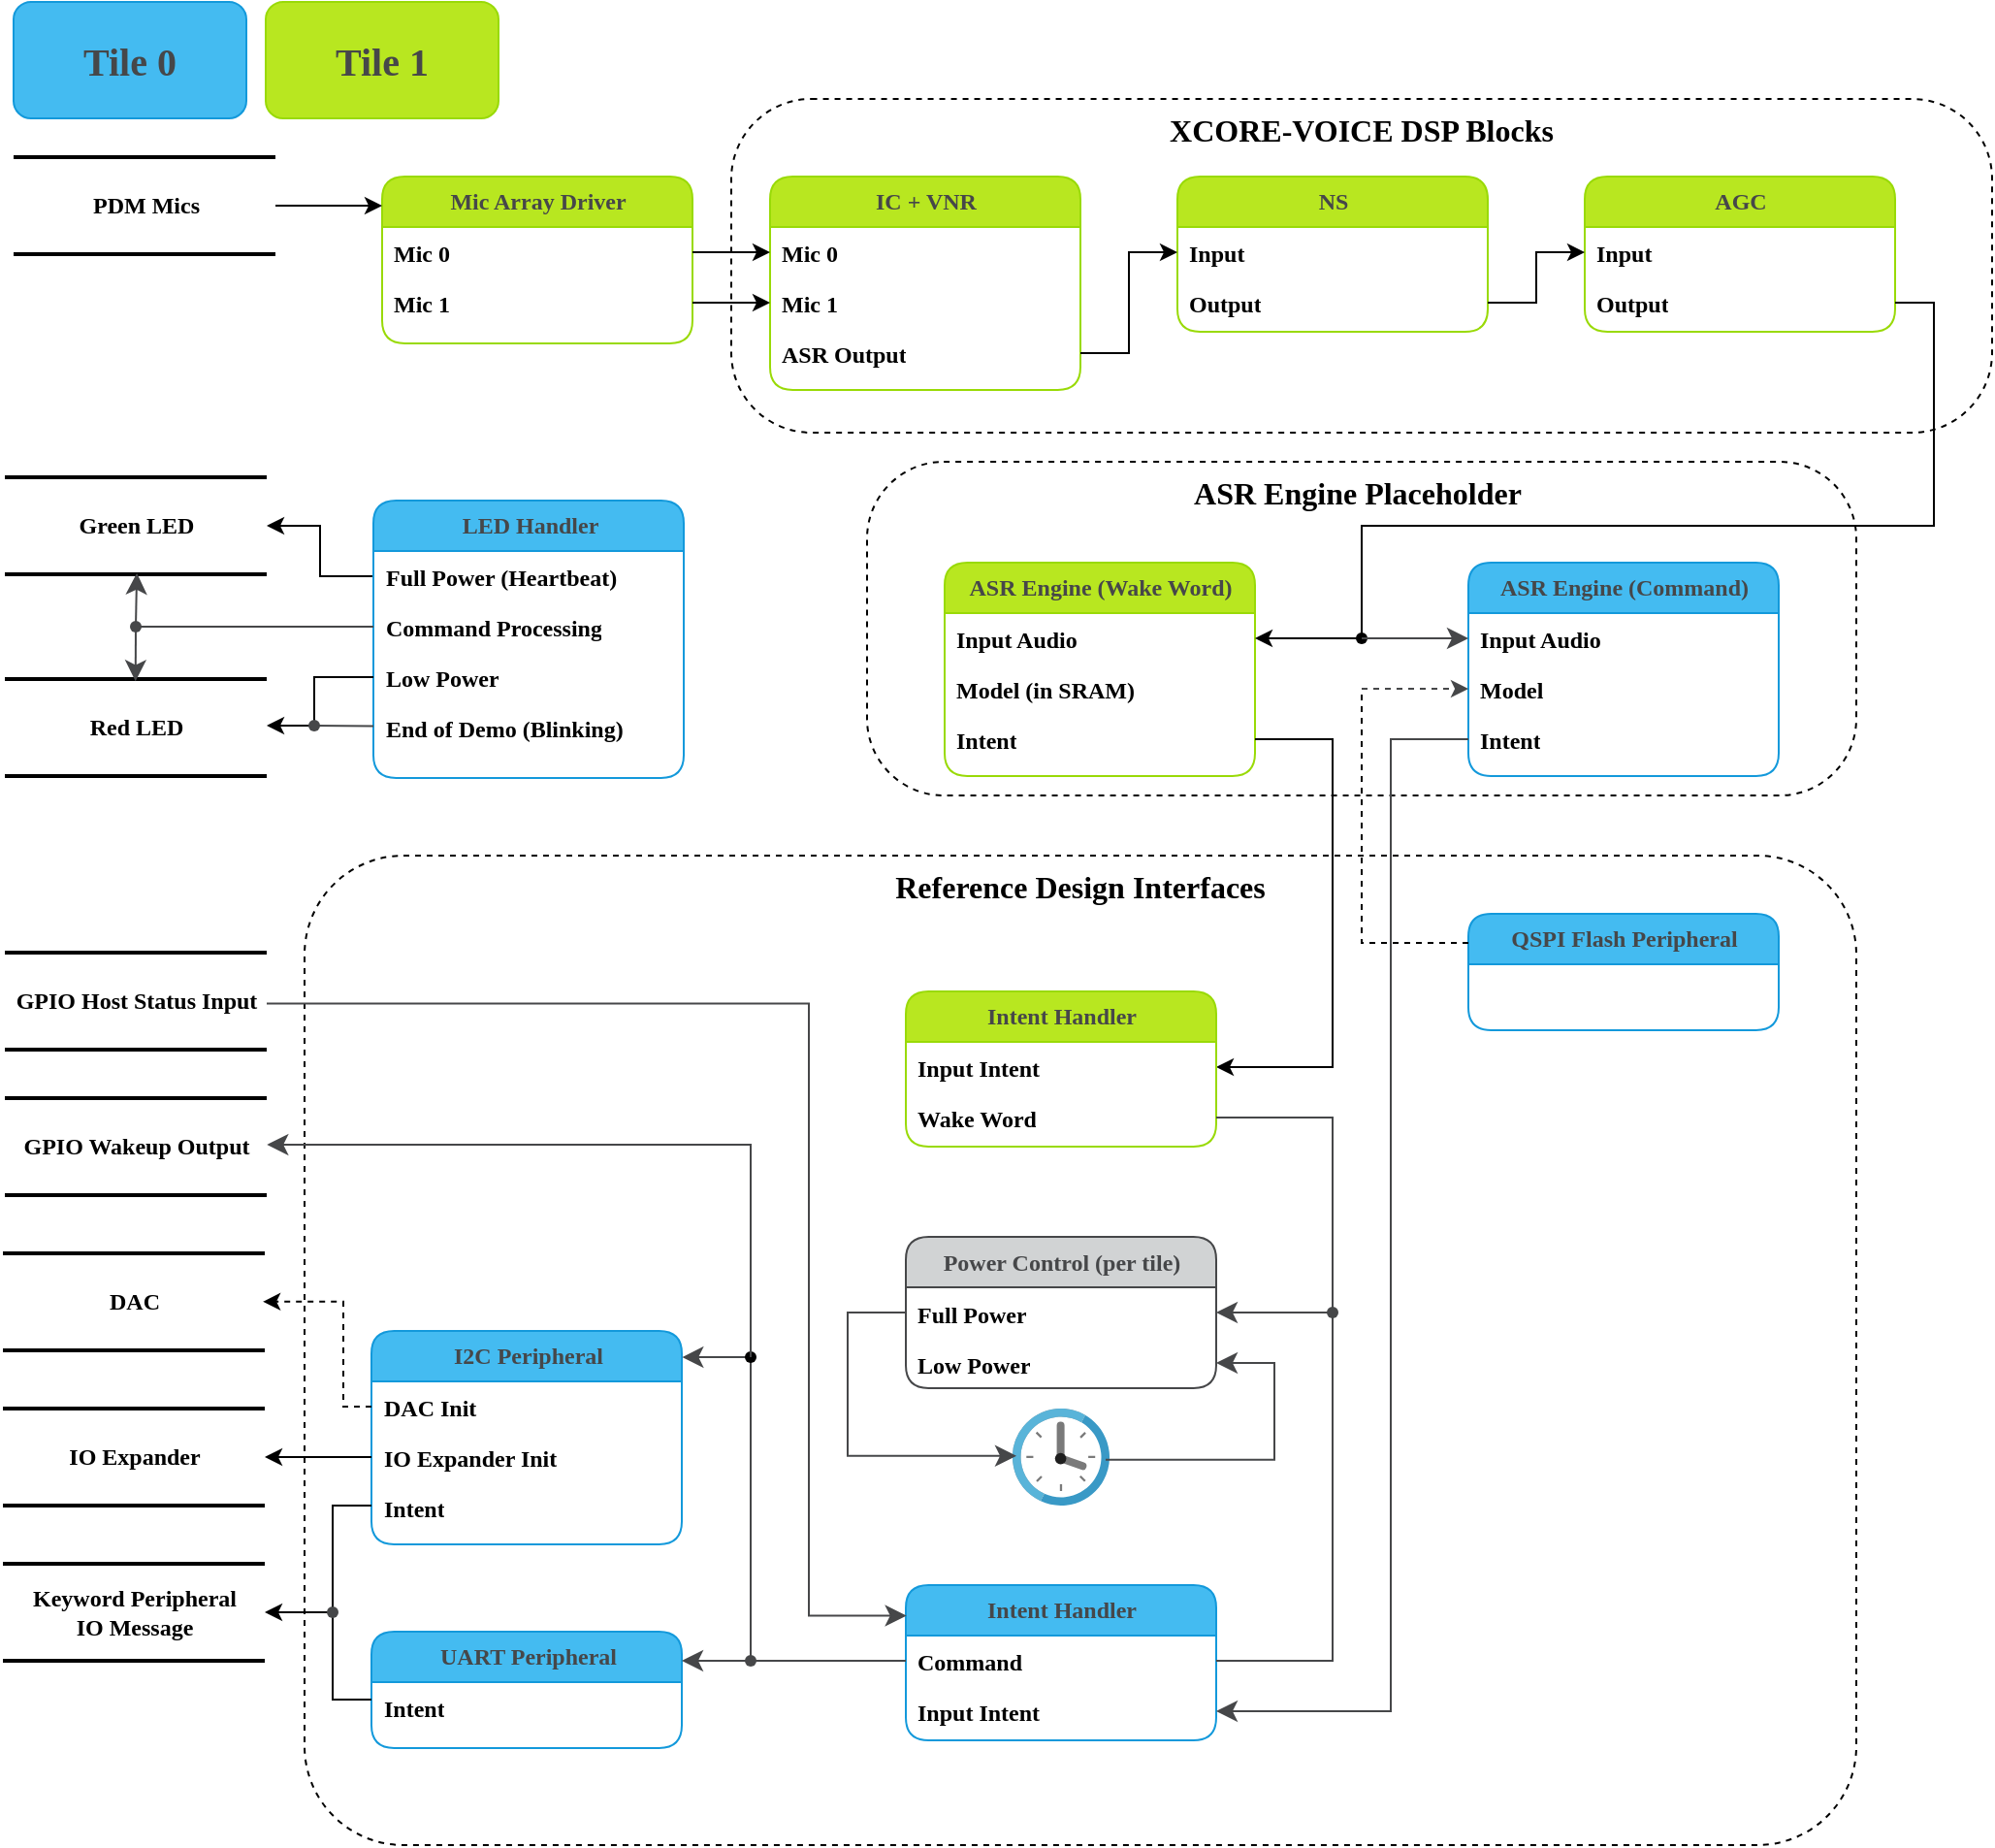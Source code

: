 <mxfile>
    <diagram name="Page-1" id="5d7acffa-a066-3a61-03fe-96351882024d">
        <mxGraphModel dx="2195" dy="709" grid="1" gridSize="10" guides="1" tooltips="1" connect="1" arrows="1" fold="1" page="1" pageScale="1" pageWidth="1100" pageHeight="850" background="#ffffff" math="0" shadow="0">
            <root>
                <mxCell id="0"/>
                <mxCell id="1" parent="0"/>
                <mxCell id="t5zFvqTxYrGrfH3YHS5j-99" value="Reference Design Interfaces" style="rounded=1;arcSize=10;whiteSpace=wrap;html=1;align=center;dashed=1;horizontal=1;verticalAlign=top;fontSize=16;fontFamily=Arial Nova Light;fontStyle=1" parent="1" vertex="1">
                    <mxGeometry x="210" y="450" width="800" height="510" as="geometry"/>
                </mxCell>
                <mxCell id="t5zFvqTxYrGrfH3YHS5j-69" value="ASR Engine Placeholder&amp;nbsp;" style="rounded=1;arcSize=23;whiteSpace=wrap;html=1;align=center;dashed=1;horizontal=1;verticalAlign=top;fontSize=16;fontFamily=Arial Nova Light;fontStyle=1" parent="1" vertex="1">
                    <mxGeometry x="500" y="247" width="510" height="172" as="geometry"/>
                </mxCell>
                <mxCell id="t5zFvqTxYrGrfH3YHS5j-65" value="XCORE-VOICE DSP Blocks" style="rounded=1;arcSize=24;whiteSpace=wrap;html=1;align=center;dashed=1;horizontal=1;verticalAlign=top;fontSize=16;fontFamily=Arial Nova Light;fontStyle=1" parent="1" vertex="1">
                    <mxGeometry x="430" y="60" width="650" height="172" as="geometry"/>
                </mxCell>
                <mxCell id="21ea969265ad0168-6" value="IC + VNR" style="swimlane;html=1;fontStyle=1;childLayout=stackLayout;horizontal=1;startSize=26;fillColor=#B8E720;horizontalStack=0;resizeParent=1;resizeLast=0;collapsible=1;marginBottom=0;swimlaneFillColor=#ffffff;align=center;rounded=1;shadow=0;comic=0;labelBackgroundColor=none;strokeWidth=1;fontFamily=Arial Nova Light;fontSize=12;strokeColor=#99DA07;fontColor=#464749;" parent="1" vertex="1">
                    <mxGeometry x="450" y="100" width="160" height="110" as="geometry"/>
                </mxCell>
                <mxCell id="21ea969265ad0168-7" value="Mic 0" style="text;html=1;strokeColor=none;fillColor=none;spacingLeft=4;spacingRight=4;whiteSpace=wrap;overflow=hidden;rotatable=0;points=[[0,0.5],[1,0.5]];portConstraint=eastwest;fontFamily=Arial Nova Light;fontStyle=1" parent="21ea969265ad0168-6" vertex="1">
                    <mxGeometry y="26" width="160" height="26" as="geometry"/>
                </mxCell>
                <mxCell id="21ea969265ad0168-8" value="Mic 1" style="text;html=1;strokeColor=none;fillColor=none;spacingLeft=4;spacingRight=4;whiteSpace=wrap;overflow=hidden;rotatable=0;points=[[0,0.5],[1,0.5]];portConstraint=eastwest;fontFamily=Arial Nova Light;fontStyle=1" parent="21ea969265ad0168-6" vertex="1">
                    <mxGeometry y="52" width="160" height="26" as="geometry"/>
                </mxCell>
                <mxCell id="21ea969265ad0168-9" value="ASR Output" style="text;html=1;strokeColor=none;fillColor=none;spacingLeft=4;spacingRight=4;whiteSpace=wrap;overflow=hidden;rotatable=0;points=[[0,0.5],[1,0.5]];portConstraint=eastwest;fontFamily=Arial Nova Light;fontStyle=1" parent="21ea969265ad0168-6" vertex="1">
                    <mxGeometry y="78" width="160" height="26" as="geometry"/>
                </mxCell>
                <mxCell id="21ea969265ad0168-10" value="Mic Array Driver" style="swimlane;html=1;fontStyle=1;childLayout=stackLayout;horizontal=1;startSize=26;fillColor=#B8E720;horizontalStack=0;resizeParent=1;resizeLast=0;collapsible=1;marginBottom=0;swimlaneFillColor=#ffffff;align=center;rounded=1;shadow=0;comic=0;labelBackgroundColor=none;strokeWidth=1;fontFamily=Arial Nova Light;fontSize=12;strokeColor=#99DA07;fontColor=#464749;" parent="1" vertex="1">
                    <mxGeometry x="250" y="100" width="160" height="86" as="geometry"/>
                </mxCell>
                <mxCell id="21ea969265ad0168-11" value="Mic 0" style="text;html=1;strokeColor=none;fillColor=none;spacingLeft=4;spacingRight=4;whiteSpace=wrap;overflow=hidden;rotatable=0;points=[[0,0.5],[1,0.5]];portConstraint=eastwest;fontFamily=Arial Nova Light;fontStyle=1" parent="21ea969265ad0168-10" vertex="1">
                    <mxGeometry y="26" width="160" height="26" as="geometry"/>
                </mxCell>
                <mxCell id="t5zFvqTxYrGrfH3YHS5j-6" value="Mic 1" style="text;html=1;strokeColor=none;fillColor=none;spacingLeft=4;spacingRight=4;whiteSpace=wrap;overflow=hidden;rotatable=0;points=[[0,0.5],[1,0.5]];portConstraint=eastwest;fontFamily=Arial Nova Light;fontStyle=1" parent="21ea969265ad0168-10" vertex="1">
                    <mxGeometry y="52" width="160" height="26" as="geometry"/>
                </mxCell>
                <mxCell id="t5zFvqTxYrGrfH3YHS5j-15" value="" style="edgeStyle=orthogonalEdgeStyle;rounded=0;orthogonalLoop=1;jettySize=auto;html=1;fontFamily=Arial Nova Light;fontStyle=1" parent="1" source="t5zFvqTxYrGrfH3YHS5j-8" edge="1">
                    <mxGeometry relative="1" as="geometry">
                        <mxPoint x="250" y="115" as="targetPoint"/>
                    </mxGeometry>
                </mxCell>
                <mxCell id="t5zFvqTxYrGrfH3YHS5j-8" value="PDM Mics" style="html=1;rounded=0;shadow=0;comic=0;labelBackgroundColor=none;strokeWidth=2;fontFamily=Arial Nova Light;fontSize=12;align=center;shape=mxgraph.ios7ui.horLines;fontStyle=1" parent="1" vertex="1">
                    <mxGeometry x="60" y="90" width="135" height="50" as="geometry"/>
                </mxCell>
                <mxCell id="t5zFvqTxYrGrfH3YHS5j-16" value="NS" style="swimlane;html=1;fontStyle=1;childLayout=stackLayout;horizontal=1;startSize=26;fillColor=#B8E720;horizontalStack=0;resizeParent=1;resizeLast=0;collapsible=1;marginBottom=0;swimlaneFillColor=#ffffff;align=center;rounded=1;shadow=0;comic=0;labelBackgroundColor=none;strokeWidth=1;fontFamily=Arial Nova Light;fontSize=12;strokeColor=#99DA07;fontColor=#464749;" parent="1" vertex="1">
                    <mxGeometry x="660" y="100" width="160" height="80" as="geometry"/>
                </mxCell>
                <mxCell id="t5zFvqTxYrGrfH3YHS5j-17" value="Input" style="text;html=1;strokeColor=none;fillColor=none;spacingLeft=4;spacingRight=4;whiteSpace=wrap;overflow=hidden;rotatable=0;points=[[0,0.5],[1,0.5]];portConstraint=eastwest;fontFamily=Arial Nova Light;fontStyle=1" parent="t5zFvqTxYrGrfH3YHS5j-16" vertex="1">
                    <mxGeometry y="26" width="160" height="26" as="geometry"/>
                </mxCell>
                <mxCell id="t5zFvqTxYrGrfH3YHS5j-18" value="Output" style="text;html=1;strokeColor=none;fillColor=none;spacingLeft=4;spacingRight=4;whiteSpace=wrap;overflow=hidden;rotatable=0;points=[[0,0.5],[1,0.5]];portConstraint=eastwest;fontFamily=Arial Nova Light;fontStyle=1" parent="t5zFvqTxYrGrfH3YHS5j-16" vertex="1">
                    <mxGeometry y="52" width="160" height="26" as="geometry"/>
                </mxCell>
                <mxCell id="t5zFvqTxYrGrfH3YHS5j-20" value="AGC" style="swimlane;html=1;fontStyle=1;childLayout=stackLayout;horizontal=1;startSize=26;fillColor=#B8E720;horizontalStack=0;resizeParent=1;resizeLast=0;collapsible=1;marginBottom=0;swimlaneFillColor=#ffffff;align=center;rounded=1;shadow=0;comic=0;labelBackgroundColor=none;strokeWidth=1;fontFamily=Arial Nova Light;fontSize=12;strokeColor=#99DA07;fontColor=#464749;" parent="1" vertex="1">
                    <mxGeometry x="870" y="100" width="160" height="80" as="geometry"/>
                </mxCell>
                <mxCell id="t5zFvqTxYrGrfH3YHS5j-21" value="Input" style="text;html=1;strokeColor=none;fillColor=none;spacingLeft=4;spacingRight=4;whiteSpace=wrap;overflow=hidden;rotatable=0;points=[[0,0.5],[1,0.5]];portConstraint=eastwest;fontFamily=Arial Nova Light;fontStyle=1" parent="t5zFvqTxYrGrfH3YHS5j-20" vertex="1">
                    <mxGeometry y="26" width="160" height="26" as="geometry"/>
                </mxCell>
                <mxCell id="t5zFvqTxYrGrfH3YHS5j-22" value="Output" style="text;html=1;strokeColor=none;fillColor=none;spacingLeft=4;spacingRight=4;whiteSpace=wrap;overflow=hidden;rotatable=0;points=[[0,0.5],[1,0.5]];portConstraint=eastwest;fontFamily=Arial Nova Light;fontStyle=1" parent="t5zFvqTxYrGrfH3YHS5j-20" vertex="1">
                    <mxGeometry y="52" width="160" height="26" as="geometry"/>
                </mxCell>
                <mxCell id="t5zFvqTxYrGrfH3YHS5j-23" value="ASR Engine (Wake Word)" style="swimlane;html=1;fontStyle=1;childLayout=stackLayout;horizontal=1;startSize=26;fillColor=#B8E720;horizontalStack=0;resizeParent=1;resizeLast=0;collapsible=1;marginBottom=0;swimlaneFillColor=#ffffff;align=center;rounded=1;shadow=0;comic=0;labelBackgroundColor=none;strokeWidth=1;fontFamily=Arial Nova Light;fontSize=12;strokeColor=#99DA07;fontColor=#464749;" parent="1" vertex="1">
                    <mxGeometry x="540" y="299" width="160" height="110" as="geometry"/>
                </mxCell>
                <mxCell id="t5zFvqTxYrGrfH3YHS5j-24" value="Input Audio" style="text;html=1;strokeColor=none;fillColor=none;spacingLeft=4;spacingRight=4;whiteSpace=wrap;overflow=hidden;rotatable=0;points=[[0,0.5],[1,0.5]];portConstraint=eastwest;fontFamily=Arial Nova Light;fontStyle=1" parent="t5zFvqTxYrGrfH3YHS5j-23" vertex="1">
                    <mxGeometry y="26" width="160" height="26" as="geometry"/>
                </mxCell>
                <mxCell id="t5zFvqTxYrGrfH3YHS5j-25" value="Model (in SRAM)" style="text;html=1;strokeColor=none;fillColor=none;spacingLeft=4;spacingRight=4;whiteSpace=wrap;overflow=hidden;rotatable=0;points=[[0,0.5],[1,0.5]];portConstraint=eastwest;fontFamily=Arial Nova Light;fontStyle=1" parent="t5zFvqTxYrGrfH3YHS5j-23" vertex="1">
                    <mxGeometry y="52" width="160" height="26" as="geometry"/>
                </mxCell>
                <mxCell id="t5zFvqTxYrGrfH3YHS5j-71" value="Intent" style="text;html=1;strokeColor=none;fillColor=none;spacingLeft=4;spacingRight=4;whiteSpace=wrap;overflow=hidden;rotatable=0;points=[[0,0.5],[1,0.5]];portConstraint=eastwest;fontFamily=Arial Nova Light;fontStyle=1" parent="t5zFvqTxYrGrfH3YHS5j-23" vertex="1">
                    <mxGeometry y="78" width="160" height="26" as="geometry"/>
                </mxCell>
                <mxCell id="t5zFvqTxYrGrfH3YHS5j-26" value="" style="edgeStyle=orthogonalEdgeStyle;rounded=0;orthogonalLoop=1;jettySize=auto;html=1;fontFamily=Arial Nova Light;fontStyle=1" parent="1" source="21ea969265ad0168-11" target="21ea969265ad0168-7" edge="1">
                    <mxGeometry relative="1" as="geometry"/>
                </mxCell>
                <mxCell id="t5zFvqTxYrGrfH3YHS5j-27" value="" style="edgeStyle=orthogonalEdgeStyle;rounded=0;orthogonalLoop=1;jettySize=auto;html=1;entryX=0;entryY=0.5;entryDx=0;entryDy=0;fontFamily=Arial Nova Light;fontStyle=1" parent="1" source="t5zFvqTxYrGrfH3YHS5j-6" target="21ea969265ad0168-8" edge="1">
                    <mxGeometry relative="1" as="geometry"/>
                </mxCell>
                <mxCell id="t5zFvqTxYrGrfH3YHS5j-28" value="" style="edgeStyle=orthogonalEdgeStyle;rounded=0;orthogonalLoop=1;jettySize=auto;html=1;entryX=0;entryY=0.5;entryDx=0;entryDy=0;fontFamily=Arial Nova Light;fontStyle=1" parent="1" source="21ea969265ad0168-9" target="t5zFvqTxYrGrfH3YHS5j-17" edge="1">
                    <mxGeometry relative="1" as="geometry"/>
                </mxCell>
                <mxCell id="t5zFvqTxYrGrfH3YHS5j-29" value="" style="edgeStyle=orthogonalEdgeStyle;rounded=0;orthogonalLoop=1;jettySize=auto;html=1;entryX=0;entryY=0.5;entryDx=0;entryDy=0;fontFamily=Arial Nova Light;fontStyle=1" parent="1" source="t5zFvqTxYrGrfH3YHS5j-18" target="t5zFvqTxYrGrfH3YHS5j-21" edge="1">
                    <mxGeometry relative="1" as="geometry"/>
                </mxCell>
                <mxCell id="t5zFvqTxYrGrfH3YHS5j-39" value="" style="edgeStyle=orthogonalEdgeStyle;rounded=0;orthogonalLoop=1;jettySize=auto;html=1;fontFamily=Arial Nova Light;fontStyle=1;exitX=0;exitY=0.5;exitDx=0;exitDy=0;" parent="1" source="74" target="t5zFvqTxYrGrfH3YHS5j-38" edge="1">
                    <mxGeometry relative="1" as="geometry">
                        <mxPoint x="245.5" y="280" as="sourcePoint"/>
                    </mxGeometry>
                </mxCell>
                <mxCell id="t5zFvqTxYrGrfH3YHS5j-38" value="Green LED" style="html=1;rounded=0;shadow=0;comic=0;labelBackgroundColor=none;strokeWidth=2;fontFamily=Arial Nova Light;fontSize=12;align=center;shape=mxgraph.ios7ui.horLines;fontStyle=1" parent="1" vertex="1">
                    <mxGeometry x="55.5" y="255" width="135" height="50" as="geometry"/>
                </mxCell>
                <mxCell id="t5zFvqTxYrGrfH3YHS5j-41" value="UART Peripheral" style="swimlane;html=1;fontStyle=1;childLayout=stackLayout;horizontal=1;startSize=26;fillColor=#44BBF1;horizontalStack=0;resizeParent=1;resizeLast=0;collapsible=1;marginBottom=0;swimlaneFillColor=#ffffff;align=center;rounded=1;shadow=0;comic=0;labelBackgroundColor=none;strokeWidth=1;fontFamily=Arial Nova Light;fontSize=12;strokeColor=#1399DB;fontColor=#464749;" parent="1" vertex="1">
                    <mxGeometry x="244.5" y="850" width="160" height="60" as="geometry"/>
                </mxCell>
                <mxCell id="t5zFvqTxYrGrfH3YHS5j-57" value="Intent" style="text;html=1;strokeColor=none;fillColor=none;spacingLeft=4;spacingRight=4;whiteSpace=wrap;overflow=hidden;rotatable=0;points=[[0,0.5],[1,0.5]];portConstraint=eastwest;fontFamily=Arial Nova Light;fontStyle=1" parent="t5zFvqTxYrGrfH3YHS5j-41" vertex="1">
                    <mxGeometry y="26" width="160" height="26" as="geometry"/>
                </mxCell>
                <mxCell id="t5zFvqTxYrGrfH3YHS5j-43" value="QSPI Flash Peripheral" style="swimlane;html=1;fontStyle=1;childLayout=stackLayout;horizontal=1;startSize=26;fillColor=#44BBF1;horizontalStack=0;resizeParent=1;resizeLast=0;collapsible=1;marginBottom=0;swimlaneFillColor=#ffffff;align=center;rounded=1;shadow=0;comic=0;labelBackgroundColor=none;strokeWidth=1;fontFamily=Arial Nova Light;fontSize=12;strokeColor=#1399DB;fontColor=#464749;" parent="1" vertex="1">
                    <mxGeometry x="810" y="480" width="160" height="60" as="geometry"/>
                </mxCell>
                <mxCell id="t5zFvqTxYrGrfH3YHS5j-44" value="DAC" style="html=1;rounded=0;shadow=0;comic=0;labelBackgroundColor=none;strokeWidth=2;fontFamily=Arial Nova Light;fontSize=12;align=center;shape=mxgraph.ios7ui.horLines;fontStyle=1" parent="1" vertex="1">
                    <mxGeometry x="54.5" y="655" width="135" height="50" as="geometry"/>
                </mxCell>
                <mxCell id="t5zFvqTxYrGrfH3YHS5j-46" value="Keyword Peripheral &lt;br&gt;IO Message" style="html=1;rounded=0;shadow=0;comic=0;labelBackgroundColor=none;strokeWidth=2;fontFamily=Arial Nova Light;fontSize=12;align=center;shape=mxgraph.ios7ui.horLines;fontStyle=1" parent="1" vertex="1">
                    <mxGeometry x="54.5" y="815" width="135" height="50" as="geometry"/>
                </mxCell>
                <mxCell id="t5zFvqTxYrGrfH3YHS5j-48" value="I2C Peripheral" style="swimlane;html=1;fontStyle=1;childLayout=stackLayout;horizontal=1;startSize=26;fillColor=#44BBF1;horizontalStack=0;resizeParent=1;resizeLast=0;collapsible=1;marginBottom=0;swimlaneFillColor=#ffffff;align=center;rounded=1;shadow=0;comic=0;labelBackgroundColor=none;strokeWidth=1;fontFamily=Arial Nova Light;fontSize=12;strokeColor=#1399DB;fontColor=#464749;" parent="1" vertex="1">
                    <mxGeometry x="244.5" y="695" width="160" height="110" as="geometry"/>
                </mxCell>
                <mxCell id="t5zFvqTxYrGrfH3YHS5j-49" value="DAC Init" style="text;html=1;strokeColor=none;fillColor=none;spacingLeft=4;spacingRight=4;whiteSpace=wrap;overflow=hidden;rotatable=0;points=[[0,0.5],[1,0.5]];portConstraint=eastwest;fontFamily=Arial Nova Light;fontStyle=1" parent="t5zFvqTxYrGrfH3YHS5j-48" vertex="1">
                    <mxGeometry y="26" width="160" height="26" as="geometry"/>
                </mxCell>
                <mxCell id="t5zFvqTxYrGrfH3YHS5j-50" value="IO Expander Init" style="text;html=1;strokeColor=none;fillColor=none;spacingLeft=4;spacingRight=4;whiteSpace=wrap;overflow=hidden;rotatable=0;points=[[0,0.5],[1,0.5]];portConstraint=eastwest;fontFamily=Arial Nova Light;fontStyle=1" parent="t5zFvqTxYrGrfH3YHS5j-48" vertex="1">
                    <mxGeometry y="52" width="160" height="26" as="geometry"/>
                </mxCell>
                <mxCell id="t5zFvqTxYrGrfH3YHS5j-56" value="Intent" style="text;html=1;strokeColor=none;fillColor=none;spacingLeft=4;spacingRight=4;whiteSpace=wrap;overflow=hidden;rotatable=0;points=[[0,0.5],[1,0.5]];portConstraint=eastwest;fontFamily=Arial Nova Light;fontStyle=1" parent="t5zFvqTxYrGrfH3YHS5j-48" vertex="1">
                    <mxGeometry y="78" width="160" height="26" as="geometry"/>
                </mxCell>
                <mxCell id="t5zFvqTxYrGrfH3YHS5j-58" value="Intent Handler" style="swimlane;html=1;fontStyle=1;childLayout=stackLayout;horizontal=1;startSize=26;fillColor=#44BBF1;horizontalStack=0;resizeParent=1;resizeLast=0;collapsible=1;marginBottom=0;swimlaneFillColor=#ffffff;align=center;rounded=1;shadow=0;comic=0;labelBackgroundColor=none;strokeWidth=1;fontFamily=Arial Nova Light;fontSize=12;strokeColor=#1399DB;fontColor=#464749;" parent="1" vertex="1">
                    <mxGeometry x="520" y="826" width="160" height="80" as="geometry"/>
                </mxCell>
                <mxCell id="t5zFvqTxYrGrfH3YHS5j-59" value="Command" style="text;html=1;strokeColor=none;fillColor=none;spacingLeft=4;spacingRight=4;whiteSpace=wrap;overflow=hidden;rotatable=0;points=[[0,0.5],[1,0.5]];portConstraint=eastwest;fontFamily=Arial Nova Light;fontStyle=1" parent="t5zFvqTxYrGrfH3YHS5j-58" vertex="1">
                    <mxGeometry y="26" width="160" height="26" as="geometry"/>
                </mxCell>
                <mxCell id="t5zFvqTxYrGrfH3YHS5j-60" value="Input Intent" style="text;html=1;strokeColor=none;fillColor=none;spacingLeft=4;spacingRight=4;whiteSpace=wrap;overflow=hidden;rotatable=0;points=[[0,0.5],[1,0.5]];portConstraint=eastwest;fontFamily=Arial Nova Light;fontStyle=1" parent="t5zFvqTxYrGrfH3YHS5j-58" vertex="1">
                    <mxGeometry y="52" width="160" height="26" as="geometry"/>
                </mxCell>
                <mxCell id="t5zFvqTxYrGrfH3YHS5j-63" style="edgeStyle=orthogonalEdgeStyle;rounded=0;orthogonalLoop=1;jettySize=auto;html=1;entryX=1;entryY=0.5;entryDx=0;entryDy=0;exitX=1;exitY=0.5;exitDx=0;exitDy=0;fontFamily=Arial Nova Light;fontStyle=1" parent="1" source="t5zFvqTxYrGrfH3YHS5j-71" target="17" edge="1">
                    <mxGeometry relative="1" as="geometry">
                        <mxPoint x="640" y="450" as="targetPoint"/>
                        <Array as="points">
                            <mxPoint x="740" y="390"/>
                            <mxPoint x="740" y="559"/>
                        </Array>
                    </mxGeometry>
                </mxCell>
                <mxCell id="t5zFvqTxYrGrfH3YHS5j-75" value="IO Expander" style="html=1;rounded=0;shadow=0;comic=0;labelBackgroundColor=none;strokeWidth=2;fontFamily=Arial Nova Light;fontSize=12;align=center;shape=mxgraph.ios7ui.horLines;fontStyle=1" parent="1" vertex="1">
                    <mxGeometry x="54.5" y="735" width="135" height="50" as="geometry"/>
                </mxCell>
                <mxCell id="t5zFvqTxYrGrfH3YHS5j-77" style="edgeStyle=orthogonalEdgeStyle;rounded=0;orthogonalLoop=1;jettySize=auto;html=1;fontSize=16;fontFamily=Arial Nova Light;fontStyle=1" parent="1" source="t5zFvqTxYrGrfH3YHS5j-56" target="t5zFvqTxYrGrfH3YHS5j-46" edge="1">
                    <mxGeometry relative="1" as="geometry">
                        <Array as="points">
                            <mxPoint x="224.5" y="785"/>
                            <mxPoint x="224.5" y="840"/>
                        </Array>
                    </mxGeometry>
                </mxCell>
                <mxCell id="t5zFvqTxYrGrfH3YHS5j-79" style="edgeStyle=orthogonalEdgeStyle;rounded=0;orthogonalLoop=1;jettySize=auto;html=1;fontSize=16;startArrow=none;fontFamily=Arial Nova Light;fontStyle=1" parent="1" source="13" target="13" edge="1">
                    <mxGeometry relative="1" as="geometry">
                        <mxPoint x="194.5" y="854" as="targetPoint"/>
                        <Array as="points"/>
                    </mxGeometry>
                </mxCell>
                <mxCell id="t5zFvqTxYrGrfH3YHS5j-80" style="edgeStyle=orthogonalEdgeStyle;rounded=0;orthogonalLoop=1;jettySize=auto;html=1;fontSize=16;fontFamily=Arial Nova Light;fontStyle=1" parent="1" source="t5zFvqTxYrGrfH3YHS5j-50" target="t5zFvqTxYrGrfH3YHS5j-75" edge="1">
                    <mxGeometry relative="1" as="geometry"/>
                </mxCell>
                <mxCell id="t5zFvqTxYrGrfH3YHS5j-81" style="edgeStyle=orthogonalEdgeStyle;rounded=0;orthogonalLoop=1;jettySize=auto;html=1;entryX=0.993;entryY=0.498;entryDx=0;entryDy=0;entryPerimeter=0;fontSize=16;dashed=1;fontFamily=Arial Nova Light;fontStyle=1" parent="1" source="t5zFvqTxYrGrfH3YHS5j-49" target="t5zFvqTxYrGrfH3YHS5j-44" edge="1">
                    <mxGeometry relative="1" as="geometry">
                        <Array as="points">
                            <mxPoint x="230" y="734"/>
                            <mxPoint x="230" y="680"/>
                        </Array>
                    </mxGeometry>
                </mxCell>
                <mxCell id="t5zFvqTxYrGrfH3YHS5j-82" value="GPIO Wakeup Output" style="html=1;rounded=0;shadow=0;comic=0;labelBackgroundColor=none;strokeWidth=2;fontFamily=Arial Nova Light;fontSize=12;align=center;shape=mxgraph.ios7ui.horLines;fontStyle=1" parent="1" vertex="1">
                    <mxGeometry x="55.5" y="575" width="135" height="50" as="geometry"/>
                </mxCell>
                <mxCell id="t5zFvqTxYrGrfH3YHS5j-83" value="GPIO Host Status Input" style="html=1;rounded=0;shadow=0;comic=0;labelBackgroundColor=none;strokeWidth=2;fontFamily=Arial Nova Light;fontSize=12;align=center;shape=mxgraph.ios7ui.horLines;fontStyle=1" parent="1" vertex="1">
                    <mxGeometry x="55.5" y="500" width="135" height="50" as="geometry"/>
                </mxCell>
                <mxCell id="nTEOnzBcEbbtP1dxCWQs-1" value="&lt;font style=&quot;font-size: 20px;&quot;&gt;Tile 1&lt;/font&gt;" style="rounded=1;whiteSpace=wrap;html=1;fillColor=#B8E720;strokeColor=#99DA07;fontColor=#464749;fontFamily=Arial Nova Light;fontStyle=1" parent="1" vertex="1">
                    <mxGeometry x="190" y="10" width="120" height="60" as="geometry"/>
                </mxCell>
                <mxCell id="nTEOnzBcEbbtP1dxCWQs-2" value="&lt;font style=&quot;font-size: 20px;&quot;&gt;Tile 0&lt;br&gt;&lt;/font&gt;" style="rounded=1;whiteSpace=wrap;html=1;fillColor=#44BBF1;strokeColor=#1399DB;fontColor=#464749;fontFamily=Arial Nova Light;fontStyle=1" parent="1" vertex="1">
                    <mxGeometry x="60" y="10" width="120" height="60" as="geometry"/>
                </mxCell>
                <mxCell id="11" value="" style="edgeStyle=orthogonalEdgeStyle;rounded=0;orthogonalLoop=1;jettySize=auto;html=1;fontSize=16;endArrow=none;exitX=0.579;exitY=0.96;exitDx=0;exitDy=0;exitPerimeter=0;fontFamily=Arial Nova Light;fontStyle=1" parent="1" edge="1">
                    <mxGeometry relative="1" as="geometry">
                        <mxPoint x="435.5" y="640" as="sourcePoint"/>
                        <mxPoint x="435.5" y="640" as="targetPoint"/>
                    </mxGeometry>
                </mxCell>
                <mxCell id="12" value="" style="edgeStyle=orthogonalEdgeStyle;rounded=0;orthogonalLoop=1;jettySize=auto;html=1;fontSize=16;endArrow=none;fontFamily=Arial Nova Light;fontStyle=1" parent="1" source="t5zFvqTxYrGrfH3YHS5j-57" target="13" edge="1">
                    <mxGeometry relative="1" as="geometry">
                        <mxPoint x="189.5" y="840" as="targetPoint"/>
                        <Array as="points">
                            <mxPoint x="224.5" y="885"/>
                            <mxPoint x="224.5" y="840"/>
                        </Array>
                        <mxPoint x="244.5" y="885" as="sourcePoint"/>
                    </mxGeometry>
                </mxCell>
                <mxCell id="13" value="" style="shape=waypoint;sketch=0;fillStyle=solid;size=6;pointerEvents=1;points=[];fillColor=none;resizable=0;rotatable=0;perimeter=centerPerimeter;snapToPoint=1;strokeColor=#464749;fontFamily=Arial Nova Light;fontColor=#464749;fontStyle=1" parent="1" vertex="1">
                    <mxGeometry x="214.5" y="830" width="20" height="20" as="geometry"/>
                </mxCell>
                <mxCell id="16" value="Intent Handler" style="swimlane;html=1;fontStyle=1;childLayout=stackLayout;horizontal=1;startSize=26;fillColor=#B8E720;horizontalStack=0;resizeParent=1;resizeLast=0;collapsible=1;marginBottom=0;swimlaneFillColor=#ffffff;align=center;rounded=1;shadow=0;comic=0;labelBackgroundColor=none;strokeWidth=1;fontFamily=Arial Nova Light;fontSize=12;strokeColor=#99DA07;fontColor=#464749;" parent="1" vertex="1">
                    <mxGeometry x="520" y="520" width="160" height="80" as="geometry"/>
                </mxCell>
                <mxCell id="17" value="Input Intent" style="text;html=1;strokeColor=none;fillColor=none;spacingLeft=4;spacingRight=4;whiteSpace=wrap;overflow=hidden;rotatable=0;points=[[0,0.5],[1,0.5]];portConstraint=eastwest;fontFamily=Arial Nova Light;fontStyle=1" parent="16" vertex="1">
                    <mxGeometry y="26" width="160" height="26" as="geometry"/>
                </mxCell>
                <mxCell id="18" value="Wake Word" style="text;html=1;strokeColor=none;fillColor=none;spacingLeft=4;spacingRight=4;whiteSpace=wrap;overflow=hidden;rotatable=0;points=[[0,0.5],[1,0.5]];portConstraint=eastwest;fontFamily=Arial Nova Light;fontStyle=1" parent="16" vertex="1">
                    <mxGeometry y="52" width="160" height="26" as="geometry"/>
                </mxCell>
                <mxCell id="22" value="ASR Engine (Command)" style="swimlane;html=1;fontStyle=1;childLayout=stackLayout;horizontal=1;startSize=26;fillColor=#44BBF1;horizontalStack=0;resizeParent=1;resizeLast=0;collapsible=1;marginBottom=0;swimlaneFillColor=#ffffff;align=center;rounded=1;shadow=0;comic=0;labelBackgroundColor=none;strokeWidth=1;fontFamily=Arial Nova Light;fontSize=12;strokeColor=#1399DB;fontColor=#464749;" parent="1" vertex="1">
                    <mxGeometry x="810" y="299" width="160" height="110" as="geometry"/>
                </mxCell>
                <mxCell id="23" value="Input Audio" style="text;html=1;strokeColor=none;fillColor=none;spacingLeft=4;spacingRight=4;whiteSpace=wrap;overflow=hidden;rotatable=0;points=[[0,0.5],[1,0.5]];portConstraint=eastwest;fontFamily=Arial Nova Light;fontStyle=1" parent="22" vertex="1">
                    <mxGeometry y="26" width="160" height="26" as="geometry"/>
                </mxCell>
                <mxCell id="24" value="Model" style="text;html=1;strokeColor=none;fillColor=none;spacingLeft=4;spacingRight=4;whiteSpace=wrap;overflow=hidden;rotatable=0;points=[[0,0.5],[1,0.5]];portConstraint=eastwest;fontFamily=Arial Nova Light;fontStyle=1" parent="22" vertex="1">
                    <mxGeometry y="52" width="160" height="26" as="geometry"/>
                </mxCell>
                <mxCell id="25" value="Intent" style="text;html=1;strokeColor=none;fillColor=none;spacingLeft=4;spacingRight=4;whiteSpace=wrap;overflow=hidden;rotatable=0;points=[[0,0.5],[1,0.5]];portConstraint=eastwest;fontFamily=Arial Nova Light;fontStyle=1" parent="22" vertex="1">
                    <mxGeometry y="78" width="160" height="26" as="geometry"/>
                </mxCell>
                <mxCell id="29" value="" style="endArrow=classic;html=1;rounded=0;strokeColor=#464749;fontFamily=Arial Nova Light;fontColor=#464749;fillColor=#FFFFFF;dashed=1;entryX=0;entryY=0.5;entryDx=0;entryDy=0;exitX=0.655;exitY=0.761;exitDx=0;exitDy=0;exitPerimeter=0;" parent="1" target="24" edge="1">
                    <mxGeometry width="50" height="50" relative="1" as="geometry">
                        <mxPoint x="755" y="364" as="sourcePoint"/>
                        <mxPoint x="760" y="500" as="targetPoint"/>
                    </mxGeometry>
                </mxCell>
                <mxCell id="30" value="" style="edgeStyle=orthogonalEdgeStyle;rounded=0;orthogonalLoop=1;jettySize=auto;html=1;entryDx=0;entryDy=0;fontSize=16;dashed=1;fontFamily=Arial Nova Light;fontStyle=1;endArrow=none;entryX=-0.036;entryY=0.639;entryPerimeter=0;exitX=0;exitY=0.25;exitDx=0;exitDy=0;" parent="1" source="t5zFvqTxYrGrfH3YHS5j-43" edge="1">
                    <mxGeometry relative="1" as="geometry">
                        <mxPoint x="725.0" y="530" as="sourcePoint"/>
                        <mxPoint x="755" y="364" as="targetPoint"/>
                        <Array as="points">
                            <mxPoint x="755" y="495"/>
                        </Array>
                    </mxGeometry>
                </mxCell>
                <mxCell id="33" value="" style="edgeStyle=orthogonalEdgeStyle;rounded=0;orthogonalLoop=1;jettySize=auto;html=1;entryDx=0;entryDy=0;exitX=1;exitY=0.5;exitDx=0;exitDy=0;fontFamily=Arial Nova Light;fontStyle=1;endArrow=none;" parent="1" source="t5zFvqTxYrGrfH3YHS5j-22" target="34" edge="1">
                    <mxGeometry relative="1" as="geometry">
                        <mxPoint x="1030" y="165" as="sourcePoint"/>
                        <mxPoint x="680" y="338.0" as="targetPoint"/>
                        <Array as="points">
                            <mxPoint x="1050" y="165"/>
                            <mxPoint x="1050" y="280"/>
                            <mxPoint x="755" y="280"/>
                        </Array>
                    </mxGeometry>
                </mxCell>
                <mxCell id="34" value="" style="shape=waypoint;sketch=0;fillStyle=solid;size=6;pointerEvents=1;points=[];fillColor=none;resizable=0;rotatable=0;perimeter=centerPerimeter;snapToPoint=1;dashed=1;strokeColor=default;fontFamily=Arial Nova Light;fontColor=#464749;" parent="1" vertex="1">
                    <mxGeometry x="745" y="328" width="20" height="20" as="geometry"/>
                </mxCell>
                <mxCell id="35" value="" style="edgeStyle=elbowEdgeStyle;elbow=horizontal;endArrow=classic;html=1;curved=0;rounded=0;endSize=8;startSize=8;strokeColor=#464749;fontFamily=Arial Nova Light;fontColor=#464749;fillColor=#FFFFFF;exitX=0.6;exitY=0.679;exitDx=0;exitDy=0;exitPerimeter=0;entryX=0;entryY=0.5;entryDx=0;entryDy=0;" parent="1" source="34" target="23" edge="1">
                    <mxGeometry width="50" height="50" relative="1" as="geometry">
                        <mxPoint x="800" y="400" as="sourcePoint"/>
                        <mxPoint x="850" y="350" as="targetPoint"/>
                        <Array as="points"/>
                    </mxGeometry>
                </mxCell>
                <mxCell id="44" value="" style="edgeStyle=elbowEdgeStyle;elbow=horizontal;endArrow=classic;html=1;curved=0;rounded=0;endSize=8;startSize=8;strokeColor=#464749;fontFamily=Arial Nova Light;fontColor=#464749;fillColor=#FFFFFF;exitX=0.432;exitY=0.427;exitDx=0;exitDy=0;entryX=1.001;entryY=0.123;entryDx=0;entryDy=0;entryPerimeter=0;exitPerimeter=0;" parent="1" source="46" target="t5zFvqTxYrGrfH3YHS5j-48" edge="1">
                    <mxGeometry width="50" height="50" relative="1" as="geometry">
                        <mxPoint x="554.5" y="735" as="sourcePoint"/>
                        <mxPoint x="604.5" y="685" as="targetPoint"/>
                    </mxGeometry>
                </mxCell>
                <mxCell id="45" value="" style="edgeStyle=elbowEdgeStyle;elbow=horizontal;endArrow=classic;html=1;curved=0;rounded=0;endSize=8;startSize=8;strokeColor=#464749;fontFamily=Arial Nova Light;fontColor=#464749;fillColor=#FFFFFF;entryX=1;entryY=0.25;entryDx=0;entryDy=0;exitX=0.624;exitY=0.715;exitDx=0;exitDy=0;exitPerimeter=0;" parent="1" source="46" target="t5zFvqTxYrGrfH3YHS5j-41" edge="1">
                    <mxGeometry width="50" height="50" relative="1" as="geometry">
                        <mxPoint x="554.5" y="735" as="sourcePoint"/>
                        <mxPoint x="604.5" y="685" as="targetPoint"/>
                        <Array as="points">
                            <mxPoint x="440" y="780"/>
                        </Array>
                    </mxGeometry>
                </mxCell>
                <mxCell id="46" value="" style="shape=waypoint;sketch=0;fillStyle=solid;size=6;pointerEvents=1;points=[];fillColor=none;resizable=0;rotatable=0;perimeter=centerPerimeter;snapToPoint=1;dashed=1;strokeColor=default;fontFamily=Arial Nova Light;fontColor=#464749;" parent="1" vertex="1">
                    <mxGeometry x="430" y="698.5" width="20" height="20" as="geometry"/>
                </mxCell>
                <mxCell id="52" value="" style="edgeStyle=segmentEdgeStyle;endArrow=classic;html=1;curved=0;rounded=0;endSize=8;startSize=8;strokeColor=#464749;fontFamily=Arial Nova Light;fontColor=#464749;fillColor=#FFFFFF;entryX=1;entryY=0.5;entryDx=0;entryDy=0;exitDx=0;exitDy=0;startArrow=none;" parent="1" source="63" target="20" edge="1">
                    <mxGeometry width="50" height="50" relative="1" as="geometry">
                        <mxPoint x="730" y="788" as="sourcePoint"/>
                        <mxPoint x="780" y="738" as="targetPoint"/>
                        <Array as="points">
                            <mxPoint x="730" y="686"/>
                            <mxPoint x="655" y="686"/>
                        </Array>
                    </mxGeometry>
                </mxCell>
                <mxCell id="53" value="" style="edgeStyle=elbowEdgeStyle;elbow=vertical;endArrow=classic;html=1;curved=0;rounded=0;endSize=8;startSize=8;strokeColor=#464749;fontFamily=Arial Nova Light;fontColor=#464749;fillColor=#FFFFFF;entryX=1.001;entryY=0.484;entryDx=0;entryDy=0;entryPerimeter=0;exitX=0.457;exitY=0.346;exitDx=0;exitDy=0;exitPerimeter=0;" parent="1" source="46" target="t5zFvqTxYrGrfH3YHS5j-82" edge="1">
                    <mxGeometry width="50" height="50" relative="1" as="geometry">
                        <mxPoint x="465.5" y="825" as="sourcePoint"/>
                        <mxPoint x="515.5" y="775" as="targetPoint"/>
                        <Array as="points">
                            <mxPoint x="315.5" y="599"/>
                        </Array>
                    </mxGeometry>
                </mxCell>
                <mxCell id="55" value="" style="edgeStyle=elbowEdgeStyle;elbow=horizontal;endArrow=classic;html=1;curved=0;rounded=0;endSize=8;startSize=8;strokeColor=#464749;fontFamily=Arial Nova Light;fontColor=#464749;fillColor=#FFFFFF;exitX=1;exitY=0.524;exitDx=0;exitDy=0;exitPerimeter=0;entryX=0.002;entryY=0.197;entryDx=0;entryDy=0;entryPerimeter=0;" parent="1" source="t5zFvqTxYrGrfH3YHS5j-83" target="t5zFvqTxYrGrfH3YHS5j-58" edge="1">
                    <mxGeometry width="50" height="50" relative="1" as="geometry">
                        <mxPoint x="470" y="750" as="sourcePoint"/>
                        <mxPoint x="520" y="700" as="targetPoint"/>
                        <Array as="points">
                            <mxPoint x="470" y="680"/>
                        </Array>
                    </mxGeometry>
                </mxCell>
                <mxCell id="59" value="" style="edgeStyle=elbowEdgeStyle;elbow=horizontal;endArrow=classic;html=1;curved=0;rounded=0;endSize=8;startSize=8;strokeColor=#464749;fontFamily=Arial Nova Light;fontColor=#464749;fillColor=#FFFFFF;exitX=0;exitY=0.5;exitDx=0;exitDy=0;entryX=1;entryY=0.5;entryDx=0;entryDy=0;endFill=1;" parent="1" source="25" target="t5zFvqTxYrGrfH3YHS5j-60" edge="1">
                    <mxGeometry width="50" height="50" relative="1" as="geometry">
                        <mxPoint x="810" y="390" as="sourcePoint"/>
                        <mxPoint x="660" y="683" as="targetPoint"/>
                        <Array as="points">
                            <mxPoint x="770" y="640"/>
                        </Array>
                    </mxGeometry>
                </mxCell>
                <mxCell id="19" value="Power Control (per tile)" style="swimlane;html=1;fontStyle=1;childLayout=stackLayout;horizontal=1;startSize=26;fillColor=#D1D3D4;horizontalStack=0;resizeParent=1;resizeLast=0;collapsible=1;marginBottom=0;swimlaneFillColor=#ffffff;align=center;rounded=1;shadow=0;comic=0;labelBackgroundColor=none;strokeWidth=1;fontFamily=Arial Nova Light;fontSize=12;strokeColor=#464749;fontColor=#464749;" parent="1" vertex="1">
                    <mxGeometry x="520" y="646.5" width="160" height="78" as="geometry"/>
                </mxCell>
                <mxCell id="20" value="Full Power" style="text;html=1;strokeColor=none;fillColor=none;spacingLeft=4;spacingRight=4;whiteSpace=wrap;overflow=hidden;rotatable=0;points=[[0,0.5],[1,0.5]];portConstraint=eastwest;fontFamily=Arial Nova Light;fontStyle=1" parent="19" vertex="1">
                    <mxGeometry y="26" width="160" height="26" as="geometry"/>
                </mxCell>
                <mxCell id="85" value="Low Power" style="text;html=1;strokeColor=none;fillColor=none;spacingLeft=4;spacingRight=4;whiteSpace=wrap;overflow=hidden;rotatable=0;points=[[0,0.5],[1,0.5]];portConstraint=eastwest;fontFamily=Arial Nova Light;fontStyle=1" parent="19" vertex="1">
                    <mxGeometry y="52" width="160" height="26" as="geometry"/>
                </mxCell>
                <mxCell id="61" value="" style="shape=waypoint;sketch=0;fillStyle=solid;size=6;pointerEvents=1;points=[];fillColor=none;resizable=0;rotatable=0;perimeter=centerPerimeter;snapToPoint=1;strokeColor=#464749;fontFamily=Arial Nova Light;fontColor=#464749;" parent="1" vertex="1">
                    <mxGeometry x="430" y="855" width="20" height="20" as="geometry"/>
                </mxCell>
                <mxCell id="62" value="" style="edgeStyle=elbowEdgeStyle;elbow=horizontal;endArrow=none;html=1;curved=0;rounded=0;endSize=8;startSize=8;strokeColor=#464749;fontFamily=Arial Nova Light;fontColor=#464749;fillColor=#FFFFFF;endFill=0;exitX=0.53;exitY=0.757;exitDx=0;exitDy=0;exitPerimeter=0;entryX=0;entryY=0.5;entryDx=0;entryDy=0;" parent="1" source="61" target="t5zFvqTxYrGrfH3YHS5j-59" edge="1">
                    <mxGeometry width="50" height="50" relative="1" as="geometry">
                        <mxPoint x="550" y="760" as="sourcePoint"/>
                        <mxPoint x="600" y="710" as="targetPoint"/>
                    </mxGeometry>
                </mxCell>
                <mxCell id="t5zFvqTxYrGrfH3YHS5j-33" value="" style="edgeStyle=orthogonalEdgeStyle;rounded=0;orthogonalLoop=1;jettySize=auto;html=1;entryX=1;entryY=0.5;entryDx=0;entryDy=0;exitDx=0;exitDy=0;fontFamily=Arial Nova Light;fontStyle=1;startArrow=none;exitX=0.025;exitY=0.534;exitPerimeter=0;" parent="1" source="34" target="t5zFvqTxYrGrfH3YHS5j-24" edge="1">
                    <mxGeometry relative="1" as="geometry">
                        <mxPoint x="990" y="226" as="sourcePoint"/>
                        <mxPoint x="1040" y="200" as="targetPoint"/>
                        <Array as="points">
                            <mxPoint x="740" y="338"/>
                            <mxPoint x="740" y="338"/>
                        </Array>
                    </mxGeometry>
                </mxCell>
                <mxCell id="64" value="" style="edgeStyle=segmentEdgeStyle;endArrow=none;html=1;curved=0;rounded=0;endSize=8;startSize=8;strokeColor=#464749;fontFamily=Arial Nova Light;fontColor=#464749;fillColor=#FFFFFF;entryDx=0;entryDy=0;exitX=1;exitY=0.5;exitDx=0;exitDy=0;" parent="1" source="18" target="63" edge="1">
                    <mxGeometry width="50" height="50" relative="1" as="geometry">
                        <mxPoint x="655" y="585" as="sourcePoint"/>
                        <mxPoint x="655" y="705.5" as="targetPoint"/>
                        <Array as="points"/>
                    </mxGeometry>
                </mxCell>
                <mxCell id="63" value="" style="shape=waypoint;sketch=0;fillStyle=solid;size=6;pointerEvents=1;points=[];fillColor=none;resizable=0;rotatable=0;perimeter=centerPerimeter;snapToPoint=1;strokeColor=#464749;fontFamily=Arial Nova Light;fontColor=#464749;" parent="1" vertex="1">
                    <mxGeometry x="730" y="675.5" width="20" height="20" as="geometry"/>
                </mxCell>
                <mxCell id="65" value="" style="edgeStyle=segmentEdgeStyle;endArrow=none;html=1;curved=0;rounded=0;endSize=8;startSize=8;strokeColor=#464749;fontFamily=Arial Nova Light;fontColor=#464749;fillColor=#FFFFFF;endFill=0;exitX=1;exitY=0.5;exitDx=0;exitDy=0;entryX=0.68;entryY=0.908;entryDx=0;entryDy=0;entryPerimeter=0;" parent="1" source="t5zFvqTxYrGrfH3YHS5j-59" target="63" edge="1">
                    <mxGeometry width="50" height="50" relative="1" as="geometry">
                        <mxPoint x="360" y="530" as="sourcePoint"/>
                        <mxPoint x="410" y="480" as="targetPoint"/>
                    </mxGeometry>
                </mxCell>
                <mxCell id="66" value="" style="edgeStyle=orthogonalEdgeStyle;rounded=0;orthogonalLoop=1;jettySize=auto;html=1;fontFamily=Arial Nova Light;fontStyle=1;exitDx=0;exitDy=0;startArrow=none;" parent="1" source="90" target="68" edge="1">
                    <mxGeometry relative="1" as="geometry">
                        <mxPoint x="245.5" y="364" as="sourcePoint"/>
                        <Array as="points">
                            <mxPoint x="190" y="383"/>
                            <mxPoint x="190" y="383"/>
                        </Array>
                    </mxGeometry>
                </mxCell>
                <mxCell id="68" value="Red LED" style="html=1;rounded=0;shadow=0;comic=0;labelBackgroundColor=none;strokeWidth=2;fontFamily=Arial Nova Light;fontSize=12;align=center;shape=mxgraph.ios7ui.horLines;fontStyle=1" parent="1" vertex="1">
                    <mxGeometry x="55.5" y="359" width="135" height="50" as="geometry"/>
                </mxCell>
                <mxCell id="73" value="LED Handler" style="swimlane;html=1;fontStyle=1;childLayout=stackLayout;horizontal=1;startSize=26;fillColor=#44BBF1;horizontalStack=0;resizeParent=1;resizeLast=0;collapsible=1;marginBottom=0;swimlaneFillColor=#ffffff;align=center;rounded=1;shadow=0;comic=0;labelBackgroundColor=none;strokeWidth=1;fontFamily=Arial Nova Light;fontSize=12;strokeColor=#1399DB;fontColor=#464749;" parent="1" vertex="1">
                    <mxGeometry x="245.5" y="267" width="160" height="143" as="geometry"/>
                </mxCell>
                <mxCell id="74" value="Full Power (Heartbeat)" style="text;html=1;strokeColor=none;fillColor=none;spacingLeft=4;spacingRight=4;whiteSpace=wrap;overflow=hidden;rotatable=0;points=[[0,0.5],[1,0.5]];portConstraint=eastwest;fontFamily=Arial Nova Light;fontStyle=1" parent="73" vertex="1">
                    <mxGeometry y="26" width="160" height="26" as="geometry"/>
                </mxCell>
                <mxCell id="75" value="Command Processing" style="text;html=1;strokeColor=none;fillColor=none;spacingLeft=4;spacingRight=4;whiteSpace=wrap;overflow=hidden;rotatable=0;points=[[0,0.5],[1,0.5]];portConstraint=eastwest;fontFamily=Arial Nova Light;fontStyle=1" parent="73" vertex="1">
                    <mxGeometry y="52" width="160" height="26" as="geometry"/>
                </mxCell>
                <mxCell id="76" value="Low Power" style="text;html=1;strokeColor=none;fillColor=none;spacingLeft=4;spacingRight=4;whiteSpace=wrap;overflow=hidden;rotatable=0;points=[[0,0.5],[1,0.5]];portConstraint=eastwest;fontFamily=Arial Nova Light;fontStyle=1" parent="73" vertex="1">
                    <mxGeometry y="78" width="160" height="26" as="geometry"/>
                </mxCell>
                <mxCell id="88" value="End of Demo (Blinking)" style="text;html=1;strokeColor=none;fillColor=none;spacingLeft=4;spacingRight=4;whiteSpace=wrap;overflow=hidden;rotatable=0;points=[[0,0.5],[1,0.5]];portConstraint=eastwest;fontFamily=Arial Nova Light;fontStyle=1" vertex="1" parent="73">
                    <mxGeometry y="104" width="160" height="26" as="geometry"/>
                </mxCell>
                <mxCell id="77" value="" style="edgeStyle=segmentEdgeStyle;endArrow=classic;html=1;curved=0;rounded=0;endSize=8;startSize=8;strokeColor=#464749;fontFamily=Arial Nova Light;fontColor=#464749;fillColor=#FFFFFF;entryX=0.504;entryY=0.988;entryDx=0;entryDy=0;entryPerimeter=0;exitDx=0;exitDy=0;startArrow=none;" parent="1" source="78" target="t5zFvqTxYrGrfH3YHS5j-38" edge="1">
                    <mxGeometry width="50" height="50" relative="1" as="geometry">
                        <mxPoint x="425.5" y="575" as="sourcePoint"/>
                        <mxPoint x="475.5" y="525" as="targetPoint"/>
                    </mxGeometry>
                </mxCell>
                <mxCell id="79" value="" style="edgeStyle=segmentEdgeStyle;endArrow=none;html=1;curved=0;rounded=0;endSize=8;startSize=8;strokeColor=#464749;fontFamily=Arial Nova Light;fontColor=#464749;fillColor=#FFFFFF;entryDx=0;entryDy=0;entryPerimeter=0;exitX=0;exitY=0.5;exitDx=0;exitDy=0;" parent="1" source="75" target="78" edge="1">
                    <mxGeometry width="50" height="50" relative="1" as="geometry">
                        <mxPoint x="245.5" y="332" as="sourcePoint"/>
                        <mxPoint x="123.54" y="304.4" as="targetPoint"/>
                    </mxGeometry>
                </mxCell>
                <mxCell id="78" value="" style="shape=waypoint;sketch=0;fillStyle=solid;size=6;pointerEvents=1;points=[];fillColor=none;resizable=0;rotatable=0;perimeter=centerPerimeter;snapToPoint=1;strokeColor=#464749;fontFamily=Arial Nova Light;fontColor=#464749;" parent="1" vertex="1">
                    <mxGeometry x="113" y="322" width="20" height="20" as="geometry"/>
                </mxCell>
                <mxCell id="82" value="" style="edgeStyle=segmentEdgeStyle;endArrow=classic;html=1;curved=0;rounded=0;endSize=8;startSize=8;strokeColor=#464749;fontFamily=Arial Nova Light;fontColor=#464749;fillColor=#FFFFFF;exitX=0.515;exitY=0.788;exitDx=0;exitDy=0;exitPerimeter=0;entryX=0.499;entryY=0.023;entryDx=0;entryDy=0;entryPerimeter=0;" parent="1" source="78" target="68" edge="1">
                    <mxGeometry width="50" height="50" relative="1" as="geometry">
                        <mxPoint x="215.5" y="355" as="sourcePoint"/>
                        <mxPoint x="265.5" y="305" as="targetPoint"/>
                    </mxGeometry>
                </mxCell>
                <mxCell id="84" value="" style="sketch=0;aspect=fixed;html=1;points=[];align=center;image;fontSize=12;image=img/lib/mscae/Clock.svg;strokeColor=#464749;fontFamily=Arial Nova Light;fontColor=#464749;fillColor=#FFFFFF;" parent="1" vertex="1">
                    <mxGeometry x="575" y="735" width="50" height="50" as="geometry"/>
                </mxCell>
                <mxCell id="86" value="" style="edgeStyle=elbowEdgeStyle;elbow=horizontal;endArrow=classic;html=1;curved=0;rounded=0;endSize=8;startSize=8;strokeColor=#464749;fontFamily=Arial Nova Light;fontColor=#464749;fillColor=#FFFFFF;exitX=0.96;exitY=0.528;exitDx=0;exitDy=0;exitPerimeter=0;entryX=1;entryY=0.5;entryDx=0;entryDy=0;" parent="1" source="84" target="85" edge="1">
                    <mxGeometry width="50" height="50" relative="1" as="geometry">
                        <mxPoint x="250" y="580" as="sourcePoint"/>
                        <mxPoint x="300" y="530" as="targetPoint"/>
                        <Array as="points">
                            <mxPoint x="710" y="740"/>
                        </Array>
                    </mxGeometry>
                </mxCell>
                <mxCell id="87" value="" style="edgeStyle=elbowEdgeStyle;elbow=horizontal;endArrow=classic;html=1;curved=0;rounded=0;endSize=8;startSize=8;strokeColor=#464749;fontFamily=Arial Nova Light;fontColor=#464749;fillColor=#FFFFFF;exitX=0;exitY=0.5;exitDx=0;exitDy=0;entryX=0.04;entryY=0.488;entryDx=0;entryDy=0;entryPerimeter=0;" parent="1" source="20" target="84" edge="1">
                    <mxGeometry width="50" height="50" relative="1" as="geometry">
                        <mxPoint x="290" y="540" as="sourcePoint"/>
                        <mxPoint x="340" y="490" as="targetPoint"/>
                        <Array as="points">
                            <mxPoint x="490" y="730"/>
                        </Array>
                    </mxGeometry>
                </mxCell>
                <mxCell id="89" value="" style="edgeStyle=orthogonalEdgeStyle;rounded=0;orthogonalLoop=1;jettySize=auto;html=1;fontFamily=Arial Nova Light;fontStyle=1;exitX=0;exitY=0.5;exitDx=0;exitDy=0;endArrow=none;" edge="1" parent="1" source="76" target="90">
                    <mxGeometry relative="1" as="geometry">
                        <mxPoint x="245.5" y="358" as="sourcePoint"/>
                        <mxPoint x="190.5" y="384" as="targetPoint"/>
                    </mxGeometry>
                </mxCell>
                <mxCell id="90" value="" style="shape=waypoint;sketch=0;fillStyle=solid;size=6;pointerEvents=1;points=[];fillColor=none;resizable=0;rotatable=0;perimeter=centerPerimeter;snapToPoint=1;strokeColor=#464749;fontFamily=Arial Nova Light;fontColor=#464749;" vertex="1" parent="1">
                    <mxGeometry x="205" y="373" width="20" height="20" as="geometry"/>
                </mxCell>
                <mxCell id="91" value="" style="endArrow=none;html=1;strokeColor=#464749;fontFamily=Arial Nova Light;fontColor=#464749;fillColor=#FFFFFF;exitX=0.708;exitY=0.573;exitDx=0;exitDy=0;exitPerimeter=0;" edge="1" parent="1" source="90" target="88">
                    <mxGeometry width="50" height="50" relative="1" as="geometry">
                        <mxPoint x="210" y="460" as="sourcePoint"/>
                        <mxPoint x="260" y="410" as="targetPoint"/>
                    </mxGeometry>
                </mxCell>
            </root>
        </mxGraphModel>
    </diagram>
</mxfile>
